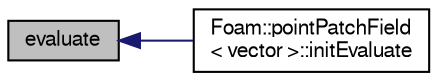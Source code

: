 digraph "evaluate"
{
  bgcolor="transparent";
  edge [fontname="FreeSans",fontsize="10",labelfontname="FreeSans",labelfontsize="10"];
  node [fontname="FreeSans",fontsize="10",shape=record];
  rankdir="LR";
  Node191 [label="evaluate",height=0.2,width=0.4,color="black", fillcolor="grey75", style="filled", fontcolor="black"];
  Node191 -> Node192 [dir="back",color="midnightblue",fontsize="10",style="solid",fontname="FreeSans"];
  Node192 [label="Foam::pointPatchField\l\< vector \>::initEvaluate",height=0.2,width=0.4,color="black",URL="$a22946.html#a61f753df7fc804b3c291d9575e062016",tooltip="Initialise evaluation of the patch field (do nothing) "];
}
